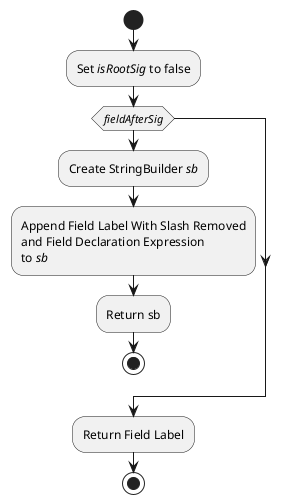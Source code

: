 @startuml
start
:Set //isRootSig// to false;
if(//fieldAfterSig//)
	:Create StringBuilder //sb//;
	:Append Field Label With Slash Removed
	and Field Declaration Expression
	to //sb//;
	:Return sb;
	stop
endif
:Return Field Label;
stop
@enduml